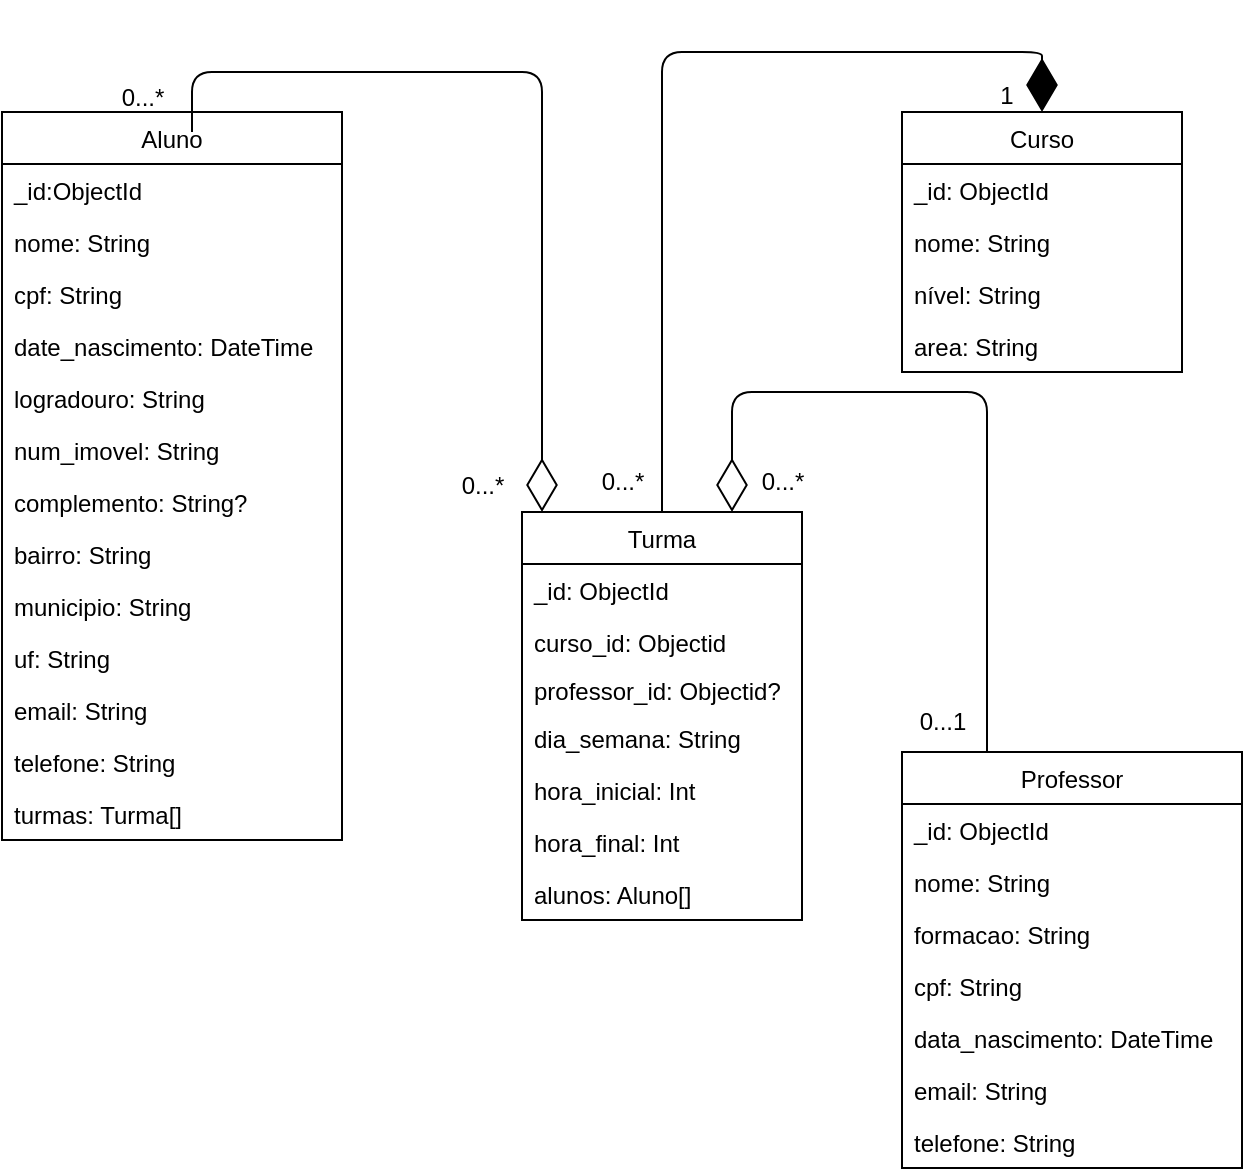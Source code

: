 <mxfile>
    <diagram id="eLgyT76M0bRhsqmjIjFY" name="Page-2">
        <mxGraphModel dx="1433" dy="1781" grid="1" gridSize="10" guides="1" tooltips="1" connect="1" arrows="1" fold="1" page="1" pageScale="1" pageWidth="827" pageHeight="1169" math="0" shadow="0">
            <root>
                <mxCell id="0"/>
                <mxCell id="1" parent="0"/>
                <mxCell id="D1XSEAdPH05wIPh1UA92-1" value="Aluno" style="swimlane;fontStyle=0;childLayout=stackLayout;horizontal=1;startSize=26;fillColor=none;horizontalStack=0;resizeParent=1;resizeParentMax=0;resizeLast=0;collapsible=1;marginBottom=0;" parent="1" vertex="1">
                    <mxGeometry x="-10" y="40" width="170" height="364" as="geometry"/>
                </mxCell>
                <mxCell id="D1XSEAdPH05wIPh1UA92-2" value="_id:ObjectId" style="text;strokeColor=none;fillColor=none;align=left;verticalAlign=top;spacingLeft=4;spacingRight=4;overflow=hidden;rotatable=0;points=[[0,0.5],[1,0.5]];portConstraint=eastwest;" parent="D1XSEAdPH05wIPh1UA92-1" vertex="1">
                    <mxGeometry y="26" width="170" height="26" as="geometry"/>
                </mxCell>
                <mxCell id="D1XSEAdPH05wIPh1UA92-3" value="nome: String    " style="text;strokeColor=none;fillColor=none;align=left;verticalAlign=top;spacingLeft=4;spacingRight=4;overflow=hidden;rotatable=0;points=[[0,0.5],[1,0.5]];portConstraint=eastwest;" parent="D1XSEAdPH05wIPh1UA92-1" vertex="1">
                    <mxGeometry y="52" width="170" height="26" as="geometry"/>
                </mxCell>
                <mxCell id="D1XSEAdPH05wIPh1UA92-4" value="cpf: String" style="text;strokeColor=none;fillColor=none;align=left;verticalAlign=top;spacingLeft=4;spacingRight=4;overflow=hidden;rotatable=0;points=[[0,0.5],[1,0.5]];portConstraint=eastwest;" parent="D1XSEAdPH05wIPh1UA92-1" vertex="1">
                    <mxGeometry y="78" width="170" height="26" as="geometry"/>
                </mxCell>
                <mxCell id="97MGDYalzYPmPdbqsShC-2" value="date_nascimento: DateTime&#10;" style="text;strokeColor=none;fillColor=none;align=left;verticalAlign=top;spacingLeft=4;spacingRight=4;overflow=hidden;rotatable=0;points=[[0,0.5],[1,0.5]];portConstraint=eastwest;" parent="D1XSEAdPH05wIPh1UA92-1" vertex="1">
                    <mxGeometry y="104" width="170" height="26" as="geometry"/>
                </mxCell>
                <mxCell id="97MGDYalzYPmPdbqsShC-4" value="logradouro: String" style="text;strokeColor=none;fillColor=none;align=left;verticalAlign=top;spacingLeft=4;spacingRight=4;overflow=hidden;rotatable=0;points=[[0,0.5],[1,0.5]];portConstraint=eastwest;" parent="D1XSEAdPH05wIPh1UA92-1" vertex="1">
                    <mxGeometry y="130" width="170" height="26" as="geometry"/>
                </mxCell>
                <mxCell id="97MGDYalzYPmPdbqsShC-5" value="num_imovel: String" style="text;strokeColor=none;fillColor=none;align=left;verticalAlign=top;spacingLeft=4;spacingRight=4;overflow=hidden;rotatable=0;points=[[0,0.5],[1,0.5]];portConstraint=eastwest;" parent="D1XSEAdPH05wIPh1UA92-1" vertex="1">
                    <mxGeometry y="156" width="170" height="26" as="geometry"/>
                </mxCell>
                <mxCell id="97MGDYalzYPmPdbqsShC-6" value="complemento: String?" style="text;strokeColor=none;fillColor=none;align=left;verticalAlign=top;spacingLeft=4;spacingRight=4;overflow=hidden;rotatable=0;points=[[0,0.5],[1,0.5]];portConstraint=eastwest;" parent="D1XSEAdPH05wIPh1UA92-1" vertex="1">
                    <mxGeometry y="182" width="170" height="26" as="geometry"/>
                </mxCell>
                <mxCell id="97MGDYalzYPmPdbqsShC-7" value="bairro: String" style="text;strokeColor=none;fillColor=none;align=left;verticalAlign=top;spacingLeft=4;spacingRight=4;overflow=hidden;rotatable=0;points=[[0,0.5],[1,0.5]];portConstraint=eastwest;" parent="D1XSEAdPH05wIPh1UA92-1" vertex="1">
                    <mxGeometry y="208" width="170" height="26" as="geometry"/>
                </mxCell>
                <mxCell id="97MGDYalzYPmPdbqsShC-8" value="municipio: String" style="text;strokeColor=none;fillColor=none;align=left;verticalAlign=top;spacingLeft=4;spacingRight=4;overflow=hidden;rotatable=0;points=[[0,0.5],[1,0.5]];portConstraint=eastwest;" parent="D1XSEAdPH05wIPh1UA92-1" vertex="1">
                    <mxGeometry y="234" width="170" height="26" as="geometry"/>
                </mxCell>
                <mxCell id="97MGDYalzYPmPdbqsShC-11" value="uf: String" style="text;strokeColor=none;fillColor=none;align=left;verticalAlign=top;spacingLeft=4;spacingRight=4;overflow=hidden;rotatable=0;points=[[0,0.5],[1,0.5]];portConstraint=eastwest;" parent="D1XSEAdPH05wIPh1UA92-1" vertex="1">
                    <mxGeometry y="260" width="170" height="26" as="geometry"/>
                </mxCell>
                <mxCell id="97MGDYalzYPmPdbqsShC-9" value="email: String" style="text;strokeColor=none;fillColor=none;align=left;verticalAlign=top;spacingLeft=4;spacingRight=4;overflow=hidden;rotatable=0;points=[[0,0.5],[1,0.5]];portConstraint=eastwest;" parent="D1XSEAdPH05wIPh1UA92-1" vertex="1">
                    <mxGeometry y="286" width="170" height="26" as="geometry"/>
                </mxCell>
                <mxCell id="4Du28gGCl2IMUiIBYEGs-13" value="telefone: String" style="text;strokeColor=none;fillColor=none;align=left;verticalAlign=top;spacingLeft=4;spacingRight=4;overflow=hidden;rotatable=0;points=[[0,0.5],[1,0.5]];portConstraint=eastwest;" vertex="1" parent="D1XSEAdPH05wIPh1UA92-1">
                    <mxGeometry y="312" width="170" height="26" as="geometry"/>
                </mxCell>
                <mxCell id="97MGDYalzYPmPdbqsShC-10" value="turmas: Turma[]" style="text;strokeColor=none;fillColor=none;align=left;verticalAlign=top;spacingLeft=4;spacingRight=4;overflow=hidden;rotatable=0;points=[[0,0.5],[1,0.5]];portConstraint=eastwest;" parent="D1XSEAdPH05wIPh1UA92-1" vertex="1">
                    <mxGeometry y="338" width="170" height="26" as="geometry"/>
                </mxCell>
                <mxCell id="D1XSEAdPH05wIPh1UA92-5" value="Curso" style="swimlane;fontStyle=0;childLayout=stackLayout;horizontal=1;startSize=26;fillColor=none;horizontalStack=0;resizeParent=1;resizeParentMax=0;resizeLast=0;collapsible=1;marginBottom=0;" parent="1" vertex="1">
                    <mxGeometry x="440" y="40" width="140" height="130" as="geometry"/>
                </mxCell>
                <mxCell id="D1XSEAdPH05wIPh1UA92-6" value="_id: ObjectId" style="text;strokeColor=none;fillColor=none;align=left;verticalAlign=top;spacingLeft=4;spacingRight=4;overflow=hidden;rotatable=0;points=[[0,0.5],[1,0.5]];portConstraint=eastwest;" parent="D1XSEAdPH05wIPh1UA92-5" vertex="1">
                    <mxGeometry y="26" width="140" height="26" as="geometry"/>
                </mxCell>
                <mxCell id="D1XSEAdPH05wIPh1UA92-7" value="nome: String" style="text;strokeColor=none;fillColor=none;align=left;verticalAlign=top;spacingLeft=4;spacingRight=4;overflow=hidden;rotatable=0;points=[[0,0.5],[1,0.5]];portConstraint=eastwest;" parent="D1XSEAdPH05wIPh1UA92-5" vertex="1">
                    <mxGeometry y="52" width="140" height="26" as="geometry"/>
                </mxCell>
                <mxCell id="D1XSEAdPH05wIPh1UA92-8" value="nível: String" style="text;strokeColor=none;fillColor=none;align=left;verticalAlign=top;spacingLeft=4;spacingRight=4;overflow=hidden;rotatable=0;points=[[0,0.5],[1,0.5]];portConstraint=eastwest;" parent="D1XSEAdPH05wIPh1UA92-5" vertex="1">
                    <mxGeometry y="78" width="140" height="26" as="geometry"/>
                </mxCell>
                <mxCell id="97MGDYalzYPmPdbqsShC-16" value="area: String" style="text;strokeColor=none;fillColor=none;align=left;verticalAlign=top;spacingLeft=4;spacingRight=4;overflow=hidden;rotatable=0;points=[[0,0.5],[1,0.5]];portConstraint=eastwest;" parent="D1XSEAdPH05wIPh1UA92-5" vertex="1">
                    <mxGeometry y="104" width="140" height="26" as="geometry"/>
                </mxCell>
                <mxCell id="D1XSEAdPH05wIPh1UA92-9" value="Professor" style="swimlane;fontStyle=0;childLayout=stackLayout;horizontal=1;startSize=26;fillColor=none;horizontalStack=0;resizeParent=1;resizeParentMax=0;resizeLast=0;collapsible=1;marginBottom=0;" parent="1" vertex="1">
                    <mxGeometry x="440" y="360" width="170" height="208" as="geometry"/>
                </mxCell>
                <mxCell id="D1XSEAdPH05wIPh1UA92-10" value="_id: ObjectId" style="text;strokeColor=none;fillColor=none;align=left;verticalAlign=top;spacingLeft=4;spacingRight=4;overflow=hidden;rotatable=0;points=[[0,0.5],[1,0.5]];portConstraint=eastwest;" parent="D1XSEAdPH05wIPh1UA92-9" vertex="1">
                    <mxGeometry y="26" width="170" height="26" as="geometry"/>
                </mxCell>
                <mxCell id="D1XSEAdPH05wIPh1UA92-11" value="nome: String" style="text;strokeColor=none;fillColor=none;align=left;verticalAlign=top;spacingLeft=4;spacingRight=4;overflow=hidden;rotatable=0;points=[[0,0.5],[1,0.5]];portConstraint=eastwest;" parent="D1XSEAdPH05wIPh1UA92-9" vertex="1">
                    <mxGeometry y="52" width="170" height="26" as="geometry"/>
                </mxCell>
                <mxCell id="97MGDYalzYPmPdbqsShC-12" value="formacao: String" style="text;strokeColor=none;fillColor=none;align=left;verticalAlign=top;spacingLeft=4;spacingRight=4;overflow=hidden;rotatable=0;points=[[0,0.5],[1,0.5]];portConstraint=eastwest;" parent="D1XSEAdPH05wIPh1UA92-9" vertex="1">
                    <mxGeometry y="78" width="170" height="26" as="geometry"/>
                </mxCell>
                <mxCell id="97MGDYalzYPmPdbqsShC-13" value="cpf: String" style="text;strokeColor=none;fillColor=none;align=left;verticalAlign=top;spacingLeft=4;spacingRight=4;overflow=hidden;rotatable=0;points=[[0,0.5],[1,0.5]];portConstraint=eastwest;" parent="D1XSEAdPH05wIPh1UA92-9" vertex="1">
                    <mxGeometry y="104" width="170" height="26" as="geometry"/>
                </mxCell>
                <mxCell id="D1XSEAdPH05wIPh1UA92-12" value="data_nascimento: DateTime" style="text;strokeColor=none;fillColor=none;align=left;verticalAlign=top;spacingLeft=4;spacingRight=4;overflow=hidden;rotatable=0;points=[[0,0.5],[1,0.5]];portConstraint=eastwest;" parent="D1XSEAdPH05wIPh1UA92-9" vertex="1">
                    <mxGeometry y="130" width="170" height="26" as="geometry"/>
                </mxCell>
                <mxCell id="97MGDYalzYPmPdbqsShC-14" value="email: String" style="text;strokeColor=none;fillColor=none;align=left;verticalAlign=top;spacingLeft=4;spacingRight=4;overflow=hidden;rotatable=0;points=[[0,0.5],[1,0.5]];portConstraint=eastwest;" parent="D1XSEAdPH05wIPh1UA92-9" vertex="1">
                    <mxGeometry y="156" width="170" height="26" as="geometry"/>
                </mxCell>
                <mxCell id="97MGDYalzYPmPdbqsShC-15" value="telefone: String" style="text;strokeColor=none;fillColor=none;align=left;verticalAlign=top;spacingLeft=4;spacingRight=4;overflow=hidden;rotatable=0;points=[[0,0.5],[1,0.5]];portConstraint=eastwest;" parent="D1XSEAdPH05wIPh1UA92-9" vertex="1">
                    <mxGeometry y="182" width="170" height="26" as="geometry"/>
                </mxCell>
                <mxCell id="D1XSEAdPH05wIPh1UA92-13" value="Turma" style="swimlane;fontStyle=0;childLayout=stackLayout;horizontal=1;startSize=26;fillColor=none;horizontalStack=0;resizeParent=1;resizeParentMax=0;resizeLast=0;collapsible=1;marginBottom=0;" parent="1" vertex="1">
                    <mxGeometry x="250" y="240" width="140" height="204" as="geometry"/>
                </mxCell>
                <mxCell id="D1XSEAdPH05wIPh1UA92-14" value="_id: ObjectId" style="text;strokeColor=none;fillColor=none;align=left;verticalAlign=top;spacingLeft=4;spacingRight=4;overflow=hidden;rotatable=0;points=[[0,0.5],[1,0.5]];portConstraint=eastwest;" parent="D1XSEAdPH05wIPh1UA92-13" vertex="1">
                    <mxGeometry y="26" width="140" height="26" as="geometry"/>
                </mxCell>
                <mxCell id="4Du28gGCl2IMUiIBYEGs-19" value="curso_id: Objectid" style="text;strokeColor=none;fillColor=none;align=left;verticalAlign=top;spacingLeft=4;spacingRight=4;overflow=hidden;rotatable=0;points=[[0,0.5],[1,0.5]];portConstraint=eastwest;" vertex="1" parent="D1XSEAdPH05wIPh1UA92-13">
                    <mxGeometry y="52" width="140" height="24" as="geometry"/>
                </mxCell>
                <mxCell id="4Du28gGCl2IMUiIBYEGs-20" value="professor_id: Objectid?&#10;" style="text;strokeColor=none;fillColor=none;align=left;verticalAlign=top;spacingLeft=4;spacingRight=4;overflow=hidden;rotatable=0;points=[[0,0.5],[1,0.5]];portConstraint=eastwest;" vertex="1" parent="D1XSEAdPH05wIPh1UA92-13">
                    <mxGeometry y="76" width="140" height="24" as="geometry"/>
                </mxCell>
                <mxCell id="D1XSEAdPH05wIPh1UA92-15" value="dia_semana: String" style="text;strokeColor=none;fillColor=none;align=left;verticalAlign=top;spacingLeft=4;spacingRight=4;overflow=hidden;rotatable=0;points=[[0,0.5],[1,0.5]];portConstraint=eastwest;" parent="D1XSEAdPH05wIPh1UA92-13" vertex="1">
                    <mxGeometry y="100" width="140" height="26" as="geometry"/>
                </mxCell>
                <mxCell id="D1XSEAdPH05wIPh1UA92-16" value="hora_inicial: Int" style="text;strokeColor=none;fillColor=none;align=left;verticalAlign=top;spacingLeft=4;spacingRight=4;overflow=hidden;rotatable=0;points=[[0,0.5],[1,0.5]];portConstraint=eastwest;" parent="D1XSEAdPH05wIPh1UA92-13" vertex="1">
                    <mxGeometry y="126" width="140" height="26" as="geometry"/>
                </mxCell>
                <mxCell id="97MGDYalzYPmPdbqsShC-3" value="hora_final: Int&#10;" style="text;strokeColor=none;fillColor=none;align=left;verticalAlign=top;spacingLeft=4;spacingRight=4;overflow=hidden;rotatable=0;points=[[0,0.5],[1,0.5]];portConstraint=eastwest;" parent="D1XSEAdPH05wIPh1UA92-13" vertex="1">
                    <mxGeometry y="152" width="140" height="26" as="geometry"/>
                </mxCell>
                <mxCell id="4Du28gGCl2IMUiIBYEGs-17" value="alunos: Aluno[]" style="text;strokeColor=none;fillColor=none;align=left;verticalAlign=top;spacingLeft=4;spacingRight=4;overflow=hidden;rotatable=0;points=[[0,0.5],[1,0.5]];portConstraint=eastwest;" vertex="1" parent="D1XSEAdPH05wIPh1UA92-13">
                    <mxGeometry y="178" width="140" height="26" as="geometry"/>
                </mxCell>
                <mxCell id="97MGDYalzYPmPdbqsShC-20" value="" style="endArrow=diamondThin;endFill=1;endSize=24;html=1;exitX=0.5;exitY=0;exitDx=0;exitDy=0;edgeStyle=orthogonalEdgeStyle;entryX=0.5;entryY=0;entryDx=0;entryDy=0;" parent="1" source="D1XSEAdPH05wIPh1UA92-13" target="D1XSEAdPH05wIPh1UA92-5" edge="1">
                    <mxGeometry width="160" relative="1" as="geometry">
                        <mxPoint x="220" y="40" as="sourcePoint"/>
                        <mxPoint x="480" y="-60" as="targetPoint"/>
                        <Array as="points">
                            <mxPoint x="320" y="10"/>
                            <mxPoint x="510" y="10"/>
                        </Array>
                    </mxGeometry>
                </mxCell>
                <mxCell id="97MGDYalzYPmPdbqsShC-23" value="" style="endArrow=diamondThin;endFill=0;endSize=24;html=1;entryX=0.75;entryY=0;entryDx=0;entryDy=0;edgeStyle=orthogonalEdgeStyle;exitX=0.25;exitY=0;exitDx=0;exitDy=0;fontStyle=1" parent="1" source="D1XSEAdPH05wIPh1UA92-9" target="D1XSEAdPH05wIPh1UA92-13" edge="1">
                    <mxGeometry width="160" relative="1" as="geometry">
                        <mxPoint x="250" y="200" as="sourcePoint"/>
                        <mxPoint x="180" y="140" as="targetPoint"/>
                        <Array as="points">
                            <mxPoint x="483" y="180"/>
                            <mxPoint x="355" y="180"/>
                        </Array>
                    </mxGeometry>
                </mxCell>
                <mxCell id="4Du28gGCl2IMUiIBYEGs-1" value="0...*" style="text;html=1;align=center;verticalAlign=middle;resizable=0;points=[];autosize=1;strokeColor=none;fillColor=none;" vertex="1" parent="1">
                    <mxGeometry x="40" y="18" width="40" height="30" as="geometry"/>
                </mxCell>
                <mxCell id="4Du28gGCl2IMUiIBYEGs-6" value="0...*" style="text;html=1;align=center;verticalAlign=middle;resizable=0;points=[];autosize=1;strokeColor=none;fillColor=none;" vertex="1" parent="1">
                    <mxGeometry x="210" y="212" width="40" height="30" as="geometry"/>
                </mxCell>
                <mxCell id="4Du28gGCl2IMUiIBYEGs-7" value="0...*" style="text;html=1;align=center;verticalAlign=middle;resizable=0;points=[];autosize=1;strokeColor=none;fillColor=none;" vertex="1" parent="1">
                    <mxGeometry x="280" y="210" width="40" height="30" as="geometry"/>
                </mxCell>
                <mxCell id="4Du28gGCl2IMUiIBYEGs-8" value="1" style="text;html=1;align=center;verticalAlign=middle;resizable=0;points=[];autosize=1;strokeColor=none;fillColor=none;" vertex="1" parent="1">
                    <mxGeometry x="477" y="17" width="30" height="30" as="geometry"/>
                </mxCell>
                <mxCell id="4Du28gGCl2IMUiIBYEGs-9" value="" style="endArrow=diamondThin;endFill=0;endSize=24;html=1;edgeStyle=orthogonalEdgeStyle;exitX=0.5;exitY=0;exitDx=0;exitDy=0;" edge="1" parent="1" target="D1XSEAdPH05wIPh1UA92-13">
                    <mxGeometry width="160" relative="1" as="geometry">
                        <mxPoint x="85" y="50" as="sourcePoint"/>
                        <mxPoint x="260" y="220" as="targetPoint"/>
                        <Array as="points">
                            <mxPoint x="85" y="20"/>
                            <mxPoint x="260" y="20"/>
                        </Array>
                    </mxGeometry>
                </mxCell>
                <mxCell id="4Du28gGCl2IMUiIBYEGs-10" value="0...1" style="text;html=1;align=center;verticalAlign=middle;resizable=0;points=[];autosize=1;strokeColor=none;fillColor=none;" vertex="1" parent="1">
                    <mxGeometry x="435" y="330" width="50" height="30" as="geometry"/>
                </mxCell>
                <mxCell id="4Du28gGCl2IMUiIBYEGs-11" value="0...*" style="text;html=1;align=center;verticalAlign=middle;resizable=0;points=[];autosize=1;strokeColor=none;fillColor=none;" vertex="1" parent="1">
                    <mxGeometry x="360" y="210" width="40" height="30" as="geometry"/>
                </mxCell>
            </root>
        </mxGraphModel>
    </diagram>
</mxfile>